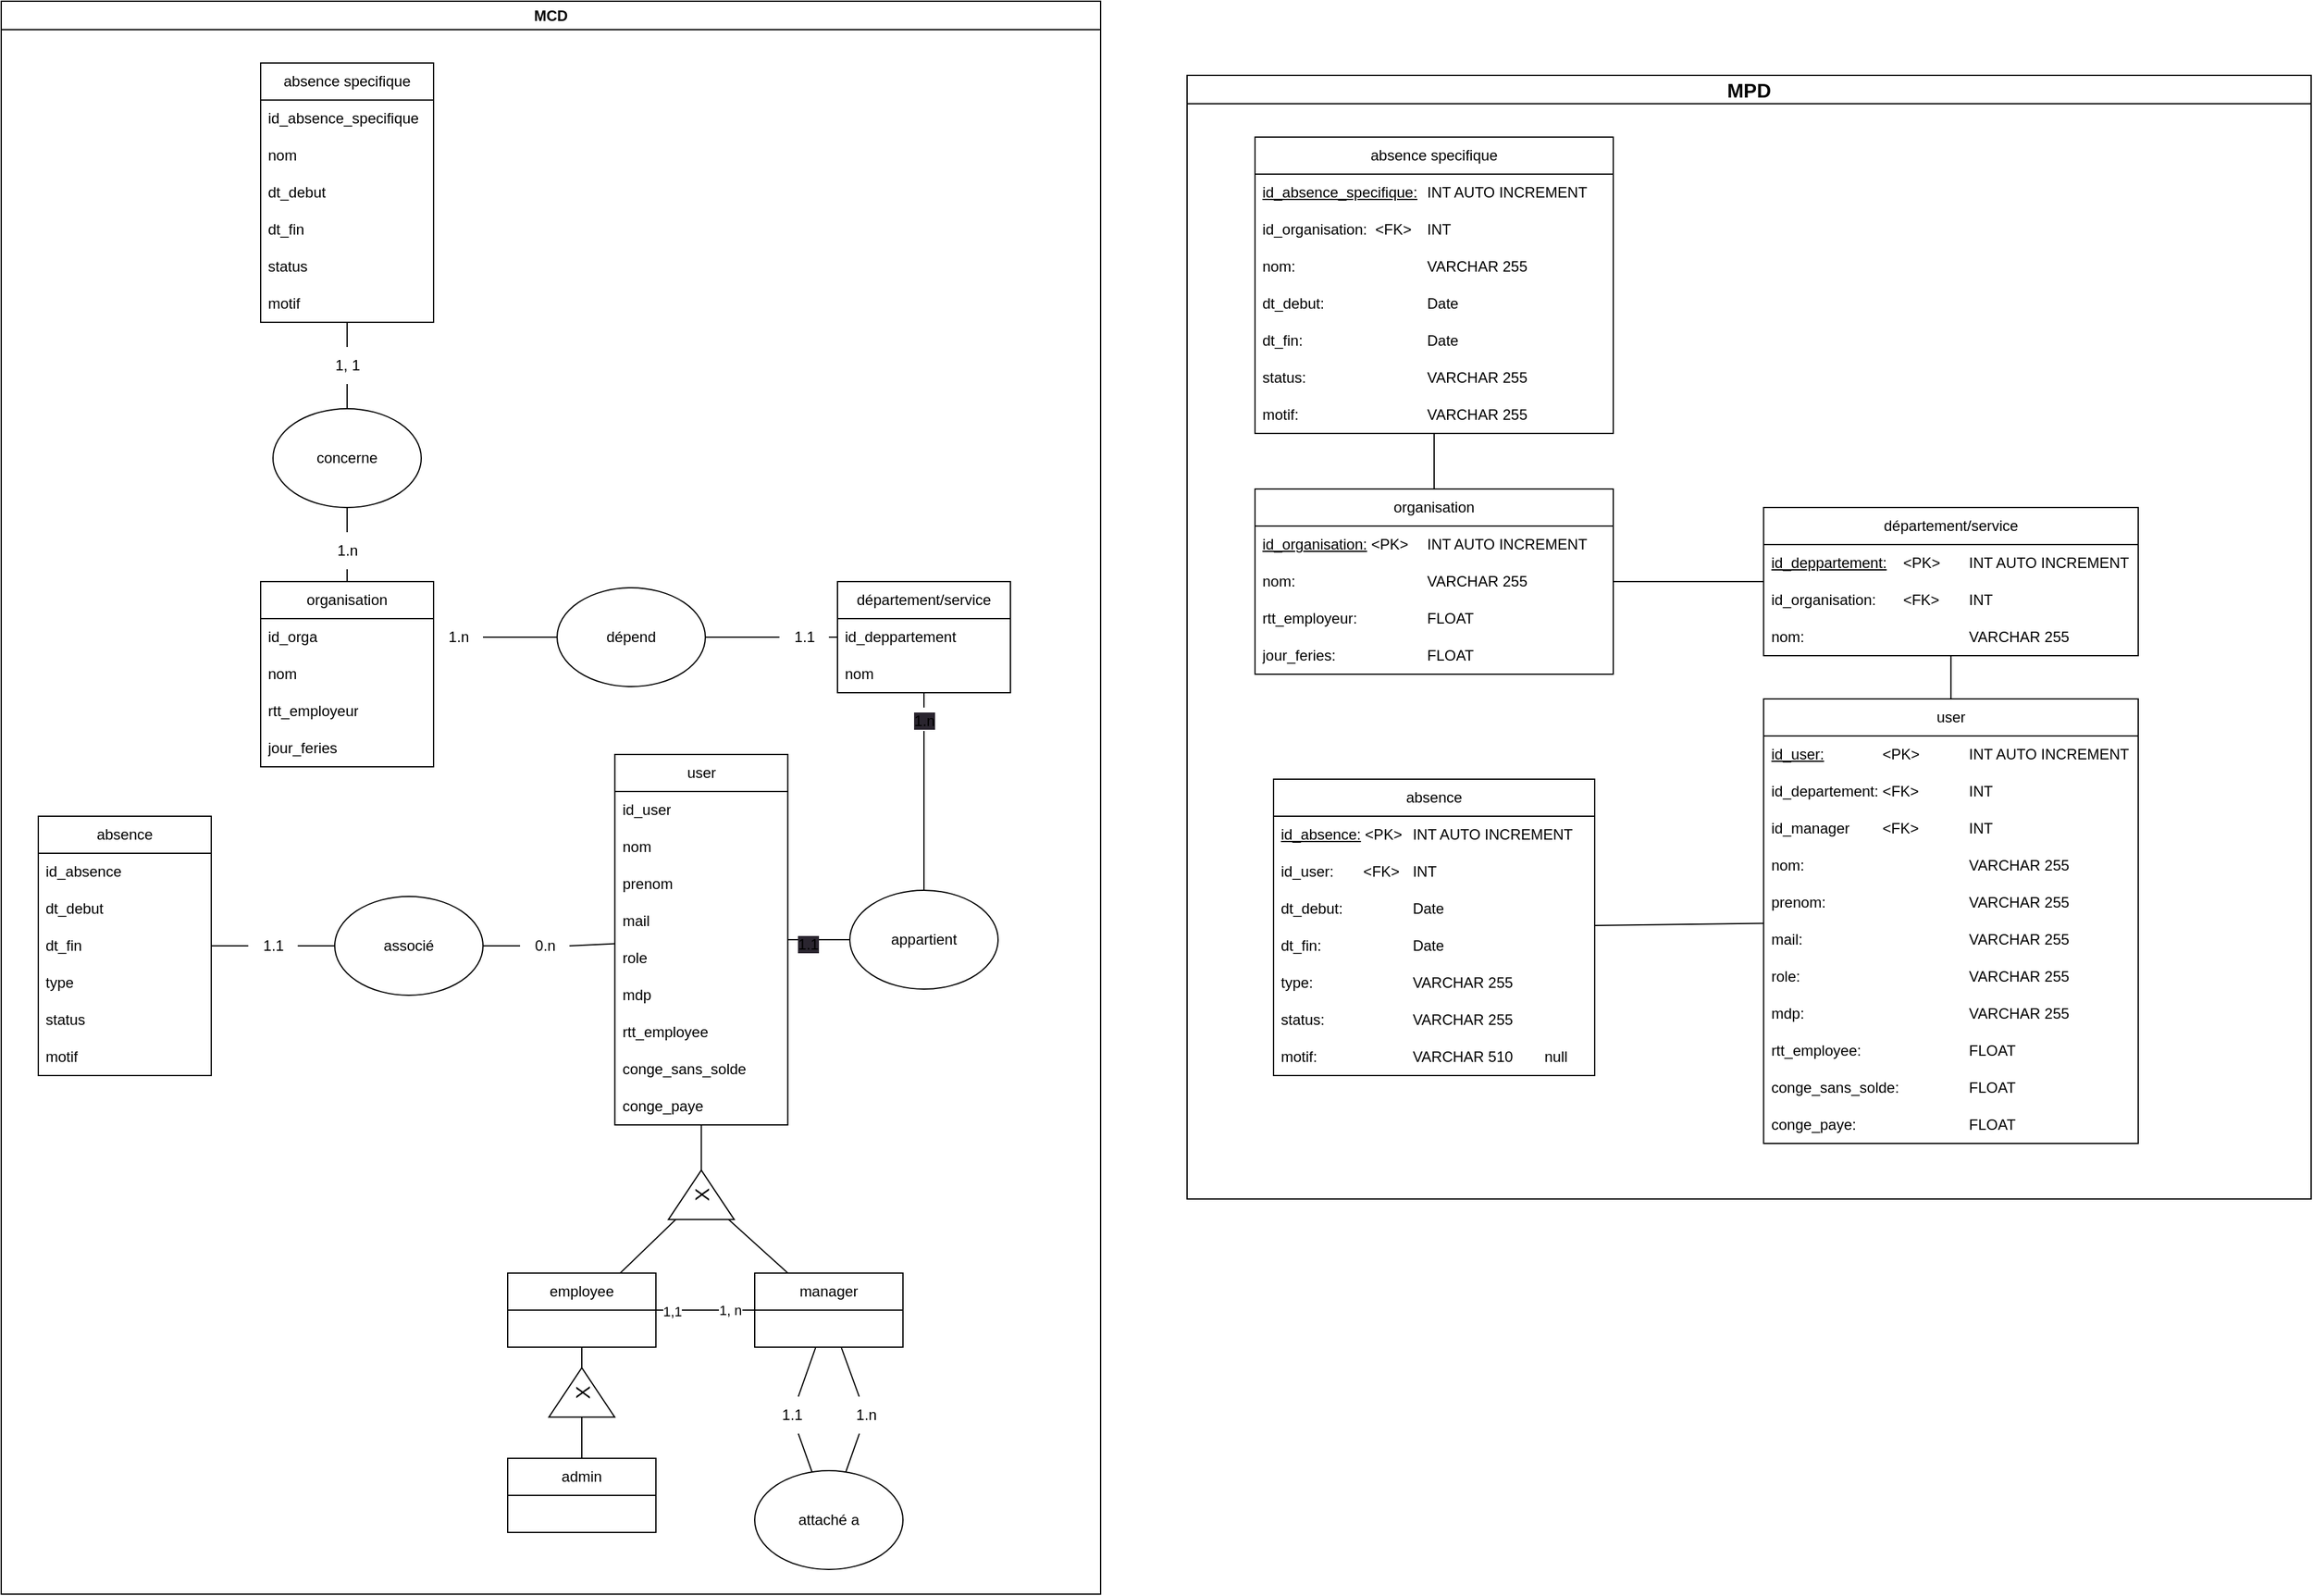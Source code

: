 <mxfile version="23.0.2" type="device">
  <diagram name="Page-1" id="yC82g_gzDiA3qltbUVSg">
    <mxGraphModel dx="1050" dy="1790" grid="1" gridSize="10" guides="1" tooltips="1" connect="1" arrows="1" fold="1" page="1" pageScale="1" pageWidth="827" pageHeight="1169" math="0" shadow="0">
      <root>
        <mxCell id="0" />
        <mxCell id="1" parent="0" />
        <mxCell id="7HGyzuE9P1A4j1f57GSG-47" value="user" style="swimlane;fontStyle=0;childLayout=stackLayout;horizontal=1;startSize=30;horizontalStack=0;resizeParent=1;resizeParentMax=0;resizeLast=0;collapsible=1;marginBottom=0;whiteSpace=wrap;html=1;" parent="1" vertex="1">
          <mxGeometry x="506.75" y="60" width="140" height="300" as="geometry" />
        </mxCell>
        <mxCell id="7HGyzuE9P1A4j1f57GSG-48" value="id_user" style="text;strokeColor=none;fillColor=none;align=left;verticalAlign=middle;spacingLeft=4;spacingRight=4;overflow=hidden;points=[[0,0.5],[1,0.5]];portConstraint=eastwest;rotatable=0;whiteSpace=wrap;html=1;" parent="7HGyzuE9P1A4j1f57GSG-47" vertex="1">
          <mxGeometry y="30" width="140" height="30" as="geometry" />
        </mxCell>
        <mxCell id="7HGyzuE9P1A4j1f57GSG-50" value="nom" style="text;strokeColor=none;fillColor=none;align=left;verticalAlign=middle;spacingLeft=4;spacingRight=4;overflow=hidden;points=[[0,0.5],[1,0.5]];portConstraint=eastwest;rotatable=0;whiteSpace=wrap;html=1;" parent="7HGyzuE9P1A4j1f57GSG-47" vertex="1">
          <mxGeometry y="60" width="140" height="30" as="geometry" />
        </mxCell>
        <mxCell id="7HGyzuE9P1A4j1f57GSG-49" value="prenom" style="text;strokeColor=none;fillColor=none;align=left;verticalAlign=middle;spacingLeft=4;spacingRight=4;overflow=hidden;points=[[0,0.5],[1,0.5]];portConstraint=eastwest;rotatable=0;whiteSpace=wrap;html=1;" parent="7HGyzuE9P1A4j1f57GSG-47" vertex="1">
          <mxGeometry y="90" width="140" height="30" as="geometry" />
        </mxCell>
        <mxCell id="7HGyzuE9P1A4j1f57GSG-72" value="mail" style="text;strokeColor=none;fillColor=none;align=left;verticalAlign=middle;spacingLeft=4;spacingRight=4;overflow=hidden;points=[[0,0.5],[1,0.5]];portConstraint=eastwest;rotatable=0;whiteSpace=wrap;html=1;" parent="7HGyzuE9P1A4j1f57GSG-47" vertex="1">
          <mxGeometry y="120" width="140" height="30" as="geometry" />
        </mxCell>
        <mxCell id="7HGyzuE9P1A4j1f57GSG-51" value="role" style="text;strokeColor=none;fillColor=none;align=left;verticalAlign=middle;spacingLeft=4;spacingRight=4;overflow=hidden;points=[[0,0.5],[1,0.5]];portConstraint=eastwest;rotatable=0;whiteSpace=wrap;html=1;" parent="7HGyzuE9P1A4j1f57GSG-47" vertex="1">
          <mxGeometry y="150" width="140" height="30" as="geometry" />
        </mxCell>
        <mxCell id="7HGyzuE9P1A4j1f57GSG-71" value="mdp" style="text;strokeColor=none;fillColor=none;align=left;verticalAlign=middle;spacingLeft=4;spacingRight=4;overflow=hidden;points=[[0,0.5],[1,0.5]];portConstraint=eastwest;rotatable=0;whiteSpace=wrap;html=1;" parent="7HGyzuE9P1A4j1f57GSG-47" vertex="1">
          <mxGeometry y="180" width="140" height="30" as="geometry" />
        </mxCell>
        <mxCell id="229" value="rtt_employee" style="text;strokeColor=none;fillColor=none;align=left;verticalAlign=middle;spacingLeft=4;spacingRight=4;overflow=hidden;points=[[0,0.5],[1,0.5]];portConstraint=eastwest;rotatable=0;whiteSpace=wrap;html=1;" parent="7HGyzuE9P1A4j1f57GSG-47" vertex="1">
          <mxGeometry y="210" width="140" height="30" as="geometry" />
        </mxCell>
        <mxCell id="230" value="conge_sans_solde" style="text;strokeColor=none;fillColor=none;align=left;verticalAlign=middle;spacingLeft=4;spacingRight=4;overflow=hidden;points=[[0,0.5],[1,0.5]];portConstraint=eastwest;rotatable=0;whiteSpace=wrap;html=1;" parent="7HGyzuE9P1A4j1f57GSG-47" vertex="1">
          <mxGeometry y="240" width="140" height="30" as="geometry" />
        </mxCell>
        <mxCell id="231" value="conge_paye" style="text;strokeColor=none;fillColor=none;align=left;verticalAlign=middle;spacingLeft=4;spacingRight=4;overflow=hidden;points=[[0,0.5],[1,0.5]];portConstraint=eastwest;rotatable=0;whiteSpace=wrap;html=1;" parent="7HGyzuE9P1A4j1f57GSG-47" vertex="1">
          <mxGeometry y="270" width="140" height="30" as="geometry" />
        </mxCell>
        <mxCell id="7HGyzuE9P1A4j1f57GSG-103" value="département/service" style="swimlane;fontStyle=0;childLayout=stackLayout;horizontal=1;startSize=30;horizontalStack=0;resizeParent=1;resizeParentMax=0;resizeLast=0;collapsible=1;marginBottom=0;whiteSpace=wrap;html=1;" parent="1" vertex="1">
          <mxGeometry x="687" y="-80" width="140" height="90" as="geometry" />
        </mxCell>
        <mxCell id="7HGyzuE9P1A4j1f57GSG-104" value="id_deppartement" style="text;strokeColor=none;fillColor=none;align=left;verticalAlign=middle;spacingLeft=4;spacingRight=4;overflow=hidden;points=[[0,0.5],[1,0.5]];portConstraint=eastwest;rotatable=0;whiteSpace=wrap;html=1;" parent="7HGyzuE9P1A4j1f57GSG-103" vertex="1">
          <mxGeometry y="30" width="140" height="30" as="geometry" />
        </mxCell>
        <mxCell id="7HGyzuE9P1A4j1f57GSG-105" value="nom" style="text;strokeColor=none;fillColor=none;align=left;verticalAlign=middle;spacingLeft=4;spacingRight=4;overflow=hidden;points=[[0,0.5],[1,0.5]];portConstraint=eastwest;rotatable=0;whiteSpace=wrap;html=1;" parent="7HGyzuE9P1A4j1f57GSG-103" vertex="1">
          <mxGeometry y="60" width="140" height="30" as="geometry" />
        </mxCell>
        <mxCell id="7HGyzuE9P1A4j1f57GSG-107" value="" style="endArrow=none;html=1;rounded=0;" parent="1" source="sHTVW4TpM1ne1m5UK_3u-48" target="7HGyzuE9P1A4j1f57GSG-103" edge="1">
          <mxGeometry width="50" height="50" relative="1" as="geometry">
            <mxPoint x="520" y="370" as="sourcePoint" />
            <mxPoint x="570" y="320" as="targetPoint" />
          </mxGeometry>
        </mxCell>
        <mxCell id="7HGyzuE9P1A4j1f57GSG-109" value="" style="endArrow=none;html=1;rounded=0;entryX=0;entryY=0.5;entryDx=0;entryDy=0;" parent="1" source="7HGyzuE9P1A4j1f57GSG-47" target="7HGyzuE9P1A4j1f57GSG-108" edge="1">
          <mxGeometry width="50" height="50" relative="1" as="geometry">
            <mxPoint x="660" y="135" as="sourcePoint" />
            <mxPoint x="860" y="135" as="targetPoint" />
          </mxGeometry>
        </mxCell>
        <mxCell id="204" value="&lt;span style=&quot;font-size: 12px; background-color: rgb(42, 37, 47);&quot;&gt;1.1&lt;/span&gt;" style="edgeLabel;html=1;align=center;verticalAlign=middle;resizable=0;points=[];fontSize=16;" parent="7HGyzuE9P1A4j1f57GSG-109" vertex="1" connectable="0">
          <mxGeometry x="-0.39" y="-2" relative="1" as="geometry">
            <mxPoint as="offset" />
          </mxGeometry>
        </mxCell>
        <mxCell id="sHTVW4TpM1ne1m5UK_3u-35" value="absence specifique" style="swimlane;fontStyle=0;childLayout=stackLayout;horizontal=1;startSize=30;horizontalStack=0;resizeParent=1;resizeParentMax=0;resizeLast=0;collapsible=1;marginBottom=0;whiteSpace=wrap;html=1;" parent="1" vertex="1">
          <mxGeometry x="220" y="-500" width="140" height="210" as="geometry" />
        </mxCell>
        <mxCell id="sHTVW4TpM1ne1m5UK_3u-36" value="id_absence_specifique" style="text;strokeColor=none;fillColor=none;align=left;verticalAlign=middle;spacingLeft=4;spacingRight=4;overflow=hidden;points=[[0,0.5],[1,0.5]];portConstraint=eastwest;rotatable=0;whiteSpace=wrap;html=1;" parent="sHTVW4TpM1ne1m5UK_3u-35" vertex="1">
          <mxGeometry y="30" width="140" height="30" as="geometry" />
        </mxCell>
        <mxCell id="sHTVW4TpM1ne1m5UK_3u-37" value="nom" style="text;strokeColor=none;fillColor=none;align=left;verticalAlign=middle;spacingLeft=4;spacingRight=4;overflow=hidden;points=[[0,0.5],[1,0.5]];portConstraint=eastwest;rotatable=0;whiteSpace=wrap;html=1;" parent="sHTVW4TpM1ne1m5UK_3u-35" vertex="1">
          <mxGeometry y="60" width="140" height="30" as="geometry" />
        </mxCell>
        <mxCell id="23" value="dt_debut" style="text;strokeColor=none;fillColor=none;align=left;verticalAlign=middle;spacingLeft=4;spacingRight=4;overflow=hidden;points=[[0,0.5],[1,0.5]];portConstraint=eastwest;rotatable=0;whiteSpace=wrap;html=1;" parent="sHTVW4TpM1ne1m5UK_3u-35" vertex="1">
          <mxGeometry y="90" width="140" height="30" as="geometry" />
        </mxCell>
        <mxCell id="24" value="dt_fin" style="text;strokeColor=none;fillColor=none;align=left;verticalAlign=middle;spacingLeft=4;spacingRight=4;overflow=hidden;points=[[0,0.5],[1,0.5]];portConstraint=eastwest;rotatable=0;whiteSpace=wrap;html=1;" parent="sHTVW4TpM1ne1m5UK_3u-35" vertex="1">
          <mxGeometry y="120" width="140" height="30" as="geometry" />
        </mxCell>
        <mxCell id="25" value="status" style="text;strokeColor=none;fillColor=none;align=left;verticalAlign=middle;spacingLeft=4;spacingRight=4;overflow=hidden;points=[[0,0.5],[1,0.5]];portConstraint=eastwest;rotatable=0;whiteSpace=wrap;html=1;" parent="sHTVW4TpM1ne1m5UK_3u-35" vertex="1">
          <mxGeometry y="150" width="140" height="30" as="geometry" />
        </mxCell>
        <mxCell id="26" value="motif" style="text;strokeColor=none;fillColor=none;align=left;verticalAlign=middle;spacingLeft=4;spacingRight=4;overflow=hidden;points=[[0,0.5],[1,0.5]];portConstraint=eastwest;rotatable=0;whiteSpace=wrap;html=1;" parent="sHTVW4TpM1ne1m5UK_3u-35" vertex="1">
          <mxGeometry y="180" width="140" height="30" as="geometry" />
        </mxCell>
        <mxCell id="sHTVW4TpM1ne1m5UK_3u-39" value="" style="endArrow=none;html=1;rounded=0;" parent="1" source="sHTVW4TpM1ne1m5UK_3u-54" target="sHTVW4TpM1ne1m5UK_3u-41" edge="1">
          <mxGeometry width="50" height="50" relative="1" as="geometry">
            <mxPoint x="430" y="480" as="sourcePoint" />
            <mxPoint x="1050" y="340" as="targetPoint" />
          </mxGeometry>
        </mxCell>
        <mxCell id="sHTVW4TpM1ne1m5UK_3u-41" value="organisation" style="swimlane;fontStyle=0;childLayout=stackLayout;horizontal=1;startSize=30;horizontalStack=0;resizeParent=1;resizeParentMax=0;resizeLast=0;collapsible=1;marginBottom=0;whiteSpace=wrap;html=1;" parent="1" vertex="1">
          <mxGeometry x="220" y="-80" width="140" height="150" as="geometry" />
        </mxCell>
        <mxCell id="sHTVW4TpM1ne1m5UK_3u-42" value="id_orga" style="text;strokeColor=none;fillColor=none;align=left;verticalAlign=middle;spacingLeft=4;spacingRight=4;overflow=hidden;points=[[0,0.5],[1,0.5]];portConstraint=eastwest;rotatable=0;whiteSpace=wrap;html=1;" parent="sHTVW4TpM1ne1m5UK_3u-41" vertex="1">
          <mxGeometry y="30" width="140" height="30" as="geometry" />
        </mxCell>
        <mxCell id="sHTVW4TpM1ne1m5UK_3u-43" value="nom" style="text;strokeColor=none;fillColor=none;align=left;verticalAlign=middle;spacingLeft=4;spacingRight=4;overflow=hidden;points=[[0,0.5],[1,0.5]];portConstraint=eastwest;rotatable=0;whiteSpace=wrap;html=1;" parent="sHTVW4TpM1ne1m5UK_3u-41" vertex="1">
          <mxGeometry y="60" width="140" height="30" as="geometry" />
        </mxCell>
        <mxCell id="227" value="rtt_employeur" style="text;strokeColor=none;fillColor=none;align=left;verticalAlign=middle;spacingLeft=4;spacingRight=4;overflow=hidden;points=[[0,0.5],[1,0.5]];portConstraint=eastwest;rotatable=0;whiteSpace=wrap;html=1;" parent="sHTVW4TpM1ne1m5UK_3u-41" vertex="1">
          <mxGeometry y="90" width="140" height="30" as="geometry" />
        </mxCell>
        <mxCell id="228" value="jour_feries" style="text;strokeColor=none;fillColor=none;align=left;verticalAlign=middle;spacingLeft=4;spacingRight=4;overflow=hidden;points=[[0,0.5],[1,0.5]];portConstraint=eastwest;rotatable=0;whiteSpace=wrap;html=1;" parent="sHTVW4TpM1ne1m5UK_3u-41" vertex="1">
          <mxGeometry y="120" width="140" height="30" as="geometry" />
        </mxCell>
        <mxCell id="sHTVW4TpM1ne1m5UK_3u-46" value="" style="endArrow=none;html=1;rounded=0;" parent="1" source="7HGyzuE9P1A4j1f57GSG-108" target="7HGyzuE9P1A4j1f57GSG-103" edge="1">
          <mxGeometry width="50" height="50" relative="1" as="geometry">
            <mxPoint x="430" as="sourcePoint" />
            <mxPoint x="480" y="-50" as="targetPoint" />
          </mxGeometry>
        </mxCell>
        <mxCell id="203" value="&lt;span style=&quot;font-size: 12px; background-color: rgb(42, 37, 47);&quot;&gt;1.n&lt;/span&gt;" style="edgeLabel;html=1;align=center;verticalAlign=middle;resizable=0;points=[];fontSize=16;" parent="sHTVW4TpM1ne1m5UK_3u-46" vertex="1" connectable="0">
          <mxGeometry x="0.739" relative="1" as="geometry">
            <mxPoint as="offset" />
          </mxGeometry>
        </mxCell>
        <mxCell id="sHTVW4TpM1ne1m5UK_3u-49" value="" style="endArrow=none;html=1;rounded=0;" parent="1" source="sHTVW4TpM1ne1m5UK_3u-56" target="sHTVW4TpM1ne1m5UK_3u-48" edge="1">
          <mxGeometry width="50" height="50" relative="1" as="geometry">
            <mxPoint x="550" y="-35" as="sourcePoint" />
            <mxPoint x="687" y="-35" as="targetPoint" />
          </mxGeometry>
        </mxCell>
        <mxCell id="sHTVW4TpM1ne1m5UK_3u-48" value="&lt;div&gt;1.1&lt;/div&gt;" style="text;html=1;align=center;verticalAlign=middle;resizable=0;points=[];autosize=1;strokeColor=none;fillColor=none;" parent="1" vertex="1">
          <mxGeometry x="640" y="-50" width="40" height="30" as="geometry" />
        </mxCell>
        <mxCell id="sHTVW4TpM1ne1m5UK_3u-51" value="" style="endArrow=none;html=1;rounded=0;" parent="1" source="sHTVW4TpM1ne1m5UK_3u-41" target="sHTVW4TpM1ne1m5UK_3u-50" edge="1">
          <mxGeometry width="50" height="50" relative="1" as="geometry">
            <mxPoint x="550" y="-35" as="sourcePoint" />
            <mxPoint x="640" y="-35" as="targetPoint" />
          </mxGeometry>
        </mxCell>
        <mxCell id="sHTVW4TpM1ne1m5UK_3u-50" value="1.n" style="text;html=1;align=center;verticalAlign=middle;resizable=0;points=[];autosize=1;strokeColor=none;fillColor=none;" parent="1" vertex="1">
          <mxGeometry x="360" y="-50" width="40" height="30" as="geometry" />
        </mxCell>
        <mxCell id="sHTVW4TpM1ne1m5UK_3u-53" value="" style="endArrow=none;html=1;rounded=0;" parent="1" source="sHTVW4TpM1ne1m5UK_3u-35" target="sHTVW4TpM1ne1m5UK_3u-52" edge="1">
          <mxGeometry width="50" height="50" relative="1" as="geometry">
            <mxPoint x="480" y="-170" as="sourcePoint" />
            <mxPoint x="480" y="-80" as="targetPoint" />
          </mxGeometry>
        </mxCell>
        <mxCell id="sHTVW4TpM1ne1m5UK_3u-52" value="1, 1" style="text;html=1;align=center;verticalAlign=middle;resizable=0;points=[];autosize=1;strokeColor=none;fillColor=none;" parent="1" vertex="1">
          <mxGeometry x="270" y="-270" width="40" height="30" as="geometry" />
        </mxCell>
        <mxCell id="sHTVW4TpM1ne1m5UK_3u-55" value="" style="endArrow=none;html=1;rounded=0;" parent="1" source="sHTVW4TpM1ne1m5UK_3u-58" target="sHTVW4TpM1ne1m5UK_3u-54" edge="1">
          <mxGeometry width="50" height="50" relative="1" as="geometry">
            <mxPoint x="471" y="-140" as="sourcePoint" />
            <mxPoint x="476" y="-80" as="targetPoint" />
          </mxGeometry>
        </mxCell>
        <mxCell id="sHTVW4TpM1ne1m5UK_3u-54" value="1.n" style="text;html=1;align=center;verticalAlign=middle;resizable=0;points=[];autosize=1;strokeColor=none;fillColor=none;" parent="1" vertex="1">
          <mxGeometry x="270" y="-120" width="40" height="30" as="geometry" />
        </mxCell>
        <mxCell id="sHTVW4TpM1ne1m5UK_3u-57" value="" style="endArrow=none;html=1;rounded=0;" parent="1" source="sHTVW4TpM1ne1m5UK_3u-50" target="sHTVW4TpM1ne1m5UK_3u-56" edge="1">
          <mxGeometry width="50" height="50" relative="1" as="geometry">
            <mxPoint x="400" y="-35" as="sourcePoint" />
            <mxPoint x="640" y="-35" as="targetPoint" />
          </mxGeometry>
        </mxCell>
        <mxCell id="sHTVW4TpM1ne1m5UK_3u-56" value="dépend" style="ellipse;whiteSpace=wrap;html=1;" parent="1" vertex="1">
          <mxGeometry x="460" y="-75" width="120" height="80" as="geometry" />
        </mxCell>
        <mxCell id="sHTVW4TpM1ne1m5UK_3u-59" value="" style="endArrow=none;html=1;rounded=0;" parent="1" source="sHTVW4TpM1ne1m5UK_3u-52" target="sHTVW4TpM1ne1m5UK_3u-58" edge="1">
          <mxGeometry width="50" height="50" relative="1" as="geometry">
            <mxPoint x="290" y="-240" as="sourcePoint" />
            <mxPoint x="290" y="-120" as="targetPoint" />
          </mxGeometry>
        </mxCell>
        <mxCell id="sHTVW4TpM1ne1m5UK_3u-58" value="concerne" style="ellipse;whiteSpace=wrap;html=1;" parent="1" vertex="1">
          <mxGeometry x="230" y="-220" width="120" height="80" as="geometry" />
        </mxCell>
        <mxCell id="19" style="edgeStyle=none;html=1;endArrow=none;endFill=0;" parent="1" source="200" target="7HGyzuE9P1A4j1f57GSG-47" edge="1">
          <mxGeometry relative="1" as="geometry">
            <mxPoint x="579.72" y="308.003" as="sourcePoint" />
          </mxGeometry>
        </mxCell>
        <mxCell id="124" value="user" style="swimlane;fontStyle=0;childLayout=stackLayout;horizontal=1;startSize=30;horizontalStack=0;resizeParent=1;resizeParentMax=0;resizeLast=0;collapsible=1;marginBottom=0;whiteSpace=wrap;html=1;" parent="1" vertex="1">
          <mxGeometry x="1436.75" y="15" width="303.25" height="360" as="geometry" />
        </mxCell>
        <mxCell id="125" value="&lt;u&gt;id_user:&lt;/u&gt;&amp;nbsp;&lt;span style=&quot;white-space: pre;&quot;&gt;&#x9;&lt;/span&gt;&lt;span style=&quot;white-space: pre;&quot;&gt;&#x9;&lt;/span&gt;&amp;nbsp; &amp;nbsp;&amp;lt;PK&amp;gt;&lt;span style=&quot;white-space: pre;&quot;&gt;&#x9;&lt;span style=&quot;white-space: pre;&quot;&gt;&#x9;&lt;/span&gt;I&lt;/span&gt;NT AUTO INCREMENT" style="text;strokeColor=none;fillColor=none;align=left;verticalAlign=middle;spacingLeft=4;spacingRight=4;overflow=hidden;points=[[0,0.5],[1,0.5]];portConstraint=eastwest;rotatable=0;whiteSpace=wrap;html=1;" parent="124" vertex="1">
          <mxGeometry y="30" width="303.25" height="30" as="geometry" />
        </mxCell>
        <mxCell id="198" value="id_departement: &amp;lt;FK&amp;gt;&lt;span style=&quot;&quot;&gt;&#x9;&lt;span style=&quot;white-space: pre;&quot;&gt;&#x9;&lt;/span&gt;&lt;/span&gt;&lt;span style=&quot;&quot;&gt;&amp;nbsp; &amp;nbsp; &amp;nbsp; &amp;nbsp; &lt;/span&gt;INT" style="text;strokeColor=none;fillColor=none;align=left;verticalAlign=middle;spacingLeft=4;spacingRight=4;overflow=hidden;points=[[0,0.5],[1,0.5]];portConstraint=eastwest;rotatable=0;whiteSpace=wrap;html=1;" parent="124" vertex="1">
          <mxGeometry y="60" width="303.25" height="30" as="geometry" />
        </mxCell>
        <mxCell id="226" value="id_manager&amp;nbsp;&lt;span style=&quot;white-space: pre;&quot;&gt;&#x9;&lt;/span&gt;&amp;nbsp; &amp;nbsp;&lt;span style=&quot;white-space: pre;&quot;&gt;&amp;lt;&lt;/span&gt;FK&amp;gt;&lt;span style=&quot;white-space: pre;&quot;&gt;&#x9;&lt;/span&gt;&lt;span style=&quot;white-space: pre;&quot;&gt;&#x9;&lt;/span&gt;INT" style="text;strokeColor=none;fillColor=none;align=left;verticalAlign=middle;spacingLeft=4;spacingRight=4;overflow=hidden;points=[[0,0.5],[1,0.5]];portConstraint=eastwest;rotatable=0;whiteSpace=wrap;html=1;" parent="124" vertex="1">
          <mxGeometry y="90" width="303.25" height="30" as="geometry" />
        </mxCell>
        <mxCell id="126" value="nom: &lt;span style=&quot;white-space: pre;&quot;&gt;&#x9;&lt;/span&gt;&lt;span style=&quot;white-space: pre;&quot;&gt;&#x9;&lt;/span&gt;&lt;span style=&quot;white-space: pre;&quot;&gt;&#x9;&lt;/span&gt;&lt;span style=&quot;white-space: pre;&quot;&gt;&#x9;&lt;/span&gt;&lt;span style=&quot;white-space: pre;&quot;&gt;&#x9;&lt;/span&gt;VARCHAR 255" style="text;strokeColor=none;fillColor=none;align=left;verticalAlign=middle;spacingLeft=4;spacingRight=4;overflow=hidden;points=[[0,0.5],[1,0.5]];portConstraint=eastwest;rotatable=0;whiteSpace=wrap;html=1;" parent="124" vertex="1">
          <mxGeometry y="120" width="303.25" height="30" as="geometry" />
        </mxCell>
        <mxCell id="127" value="prenom: &lt;span style=&quot;white-space: pre;&quot;&gt;&#x9;&lt;/span&gt;&lt;span style=&quot;white-space: pre;&quot;&gt;&#x9;&lt;/span&gt;&lt;span style=&quot;white-space: pre;&quot;&gt;&#x9;&lt;/span&gt;&lt;span style=&quot;white-space: pre;&quot;&gt;&#x9;&lt;/span&gt;&lt;span style=&quot;white-space: pre;&quot;&gt;&#x9;&lt;/span&gt;VARCHAR 255" style="text;strokeColor=none;fillColor=none;align=left;verticalAlign=middle;spacingLeft=4;spacingRight=4;overflow=hidden;points=[[0,0.5],[1,0.5]];portConstraint=eastwest;rotatable=0;whiteSpace=wrap;html=1;" parent="124" vertex="1">
          <mxGeometry y="150" width="303.25" height="30" as="geometry" />
        </mxCell>
        <mxCell id="128" value="mail: &lt;span style=&quot;white-space: pre;&quot;&gt;&#x9;&lt;/span&gt;&lt;span style=&quot;white-space: pre;&quot;&gt;&#x9;&lt;/span&gt;&lt;span style=&quot;white-space: pre;&quot;&gt;&#x9;&lt;/span&gt;&lt;span style=&quot;white-space: pre;&quot;&gt;&#x9;&lt;/span&gt;&lt;span style=&quot;white-space: pre;&quot;&gt;&#x9;&lt;/span&gt;VARCHAR 255" style="text;strokeColor=none;fillColor=none;align=left;verticalAlign=middle;spacingLeft=4;spacingRight=4;overflow=hidden;points=[[0,0.5],[1,0.5]];portConstraint=eastwest;rotatable=0;whiteSpace=wrap;html=1;" parent="124" vertex="1">
          <mxGeometry y="180" width="303.25" height="30" as="geometry" />
        </mxCell>
        <mxCell id="129" value="role: &lt;span style=&quot;white-space: pre;&quot;&gt;&#x9;&lt;/span&gt;&lt;span style=&quot;white-space: pre;&quot;&gt;&#x9;&lt;/span&gt;&lt;span style=&quot;white-space: pre;&quot;&gt;&#x9;&lt;/span&gt;&lt;span style=&quot;white-space: pre;&quot;&gt;&#x9;&lt;/span&gt;&lt;span style=&quot;white-space: pre;&quot;&gt;&#x9;&lt;/span&gt;VARCHAR 255" style="text;strokeColor=none;fillColor=none;align=left;verticalAlign=middle;spacingLeft=4;spacingRight=4;overflow=hidden;points=[[0,0.5],[1,0.5]];portConstraint=eastwest;rotatable=0;whiteSpace=wrap;html=1;" parent="124" vertex="1">
          <mxGeometry y="210" width="303.25" height="30" as="geometry" />
        </mxCell>
        <mxCell id="130" value="mdp: &lt;span style=&quot;white-space: pre;&quot;&gt;&#x9;&lt;/span&gt;&lt;span style=&quot;white-space: pre;&quot;&gt;&#x9;&lt;/span&gt;&lt;span style=&quot;white-space: pre;&quot;&gt;&#x9;&lt;/span&gt;&lt;span style=&quot;white-space: pre;&quot;&gt;&#x9;&lt;/span&gt;&lt;span style=&quot;white-space: pre;&quot;&gt;&#x9;&lt;/span&gt;VARCHAR 255" style="text;strokeColor=none;fillColor=none;align=left;verticalAlign=middle;spacingLeft=4;spacingRight=4;overflow=hidden;points=[[0,0.5],[1,0.5]];portConstraint=eastwest;rotatable=0;whiteSpace=wrap;html=1;" parent="124" vertex="1">
          <mxGeometry y="240" width="303.25" height="30" as="geometry" />
        </mxCell>
        <mxCell id="232" value="rtt_employee:&amp;nbsp;&lt;span style=&quot;white-space: pre;&quot;&gt;&#x9;&lt;/span&gt;&lt;span style=&quot;white-space: pre;&quot;&gt;&#x9;&lt;/span&gt;&lt;span style=&quot;white-space: pre;&quot;&gt;&#x9;&lt;/span&gt;&lt;span style=&quot;white-space: pre;&quot;&gt;&#x9;&lt;/span&gt;FLOAT" style="text;strokeColor=none;fillColor=none;align=left;verticalAlign=middle;spacingLeft=4;spacingRight=4;overflow=hidden;points=[[0,0.5],[1,0.5]];portConstraint=eastwest;rotatable=0;whiteSpace=wrap;html=1;" parent="124" vertex="1">
          <mxGeometry y="270" width="303.25" height="30" as="geometry" />
        </mxCell>
        <mxCell id="233" value="conge_sans_solde:&amp;nbsp;&lt;span style=&quot;white-space: pre;&quot;&gt;&#x9;&lt;/span&gt;&lt;span style=&quot;white-space: pre;&quot;&gt;&#x9;&lt;/span&gt;FLOAT" style="text;strokeColor=none;fillColor=none;align=left;verticalAlign=middle;spacingLeft=4;spacingRight=4;overflow=hidden;points=[[0,0.5],[1,0.5]];portConstraint=eastwest;rotatable=0;whiteSpace=wrap;html=1;" parent="124" vertex="1">
          <mxGeometry y="300" width="303.25" height="30" as="geometry" />
        </mxCell>
        <mxCell id="234" value="conge_paye:&amp;nbsp;&lt;span style=&quot;white-space: pre;&quot;&gt;&#x9;&lt;/span&gt;&lt;span style=&quot;white-space: pre;&quot;&gt;&#x9;&lt;/span&gt;&lt;span style=&quot;white-space: pre;&quot;&gt;&#x9;&lt;/span&gt;&lt;span style=&quot;white-space: pre;&quot;&gt;&#x9;&lt;/span&gt;FLOAT" style="text;strokeColor=none;fillColor=none;align=left;verticalAlign=middle;spacingLeft=4;spacingRight=4;overflow=hidden;points=[[0,0.5],[1,0.5]];portConstraint=eastwest;rotatable=0;whiteSpace=wrap;html=1;" parent="124" vertex="1">
          <mxGeometry y="330" width="303.25" height="30" as="geometry" />
        </mxCell>
        <mxCell id="131" value="" style="endArrow=none;html=1;rounded=0;" parent="1" source="124" target="117" edge="1">
          <mxGeometry width="50" height="50" relative="1" as="geometry">
            <mxPoint x="1150" y="120" as="sourcePoint" />
            <mxPoint x="1330" y="-177" as="targetPoint" />
          </mxGeometry>
        </mxCell>
        <mxCell id="138" value="département/service" style="swimlane;fontStyle=0;childLayout=stackLayout;horizontal=1;startSize=30;horizontalStack=0;resizeParent=1;resizeParentMax=0;resizeLast=0;collapsible=1;marginBottom=0;whiteSpace=wrap;html=1;" parent="1" vertex="1">
          <mxGeometry x="1436.75" y="-140" width="303.25" height="120" as="geometry" />
        </mxCell>
        <mxCell id="139" value="&lt;u&gt;id_deppartement:&lt;/u&gt;&amp;nbsp;&lt;span style=&quot;white-space: pre;&quot;&gt;&#x9;&lt;/span&gt;&amp;lt;PK&amp;gt;&lt;span style=&quot;white-space: pre;&quot;&gt;&#x9;&lt;/span&gt;INT AUTO INCREMENT" style="text;strokeColor=none;fillColor=none;align=left;verticalAlign=middle;spacingLeft=4;spacingRight=4;overflow=hidden;points=[[0,0.5],[1,0.5]];portConstraint=eastwest;rotatable=0;whiteSpace=wrap;html=1;" parent="138" vertex="1">
          <mxGeometry y="30" width="303.25" height="30" as="geometry" />
        </mxCell>
        <mxCell id="197" value="id_organisation: &lt;span style=&quot;white-space: pre;&quot;&gt;&#x9;&lt;/span&gt;&amp;lt;FK&amp;gt;&lt;span style=&quot;&quot;&gt;&#x9;&lt;span style=&quot;white-space: pre;&quot;&gt;&#x9;&lt;/span&gt;&lt;/span&gt;INT" style="text;strokeColor=none;fillColor=none;align=left;verticalAlign=middle;spacingLeft=4;spacingRight=4;overflow=hidden;points=[[0,0.5],[1,0.5]];portConstraint=eastwest;rotatable=0;whiteSpace=wrap;html=1;" parent="138" vertex="1">
          <mxGeometry y="60" width="303.25" height="30" as="geometry" />
        </mxCell>
        <mxCell id="140" value="nom: &lt;span style=&quot;white-space: pre;&quot;&gt;&#x9;&lt;/span&gt;&lt;span style=&quot;white-space: pre;&quot;&gt;&#x9;&lt;/span&gt;&lt;span style=&quot;white-space: pre;&quot;&gt;&#x9;&lt;/span&gt;&lt;span style=&quot;white-space: pre;&quot;&gt;&#x9;&lt;/span&gt;&lt;span style=&quot;white-space: pre;&quot;&gt;&#x9;&lt;/span&gt;VARCHAR 255" style="text;strokeColor=none;fillColor=none;align=left;verticalAlign=middle;spacingLeft=4;spacingRight=4;overflow=hidden;points=[[0,0.5],[1,0.5]];portConstraint=eastwest;rotatable=0;whiteSpace=wrap;html=1;" parent="138" vertex="1">
          <mxGeometry y="90" width="303.25" height="30" as="geometry" />
        </mxCell>
        <mxCell id="141" value="" style="endArrow=none;html=1;rounded=0;" parent="1" source="160" target="138" edge="1">
          <mxGeometry width="50" height="50" relative="1" as="geometry">
            <mxPoint x="1610" y="-76.907" as="sourcePoint" />
            <mxPoint x="1500" y="275" as="targetPoint" />
          </mxGeometry>
        </mxCell>
        <mxCell id="163" value="" style="endArrow=none;html=1;rounded=0;" parent="1" source="124" target="138" edge="1">
          <mxGeometry width="50" height="50" relative="1" as="geometry">
            <mxPoint x="1690" y="50" as="sourcePoint" />
            <mxPoint x="1410" y="-95" as="targetPoint" />
          </mxGeometry>
        </mxCell>
        <mxCell id="195" value="MCD" style="swimlane;whiteSpace=wrap;html=1;" parent="1" vertex="1">
          <mxGeometry x="10" y="-550" width="890" height="1290" as="geometry" />
        </mxCell>
        <mxCell id="200" value="&lt;font style=&quot;font-size: 16px;&quot;&gt;X&lt;/font&gt;" style="triangle;whiteSpace=wrap;html=1;rotation=-90;" parent="195" vertex="1">
          <mxGeometry x="546.75" y="940" width="40" height="53.33" as="geometry" />
        </mxCell>
        <mxCell id="7HGyzuE9P1A4j1f57GSG-108" value="appartient" style="ellipse;whiteSpace=wrap;html=1;" parent="195" vertex="1">
          <mxGeometry x="687" y="720" width="120" height="80" as="geometry" />
        </mxCell>
        <mxCell id="3" value="employee" style="swimlane;fontStyle=0;childLayout=stackLayout;horizontal=1;startSize=30;horizontalStack=0;resizeParent=1;resizeParentMax=0;resizeLast=0;collapsible=1;marginBottom=0;whiteSpace=wrap;html=1;" parent="195" vertex="1">
          <mxGeometry x="410" y="1030" width="120" height="60" as="geometry" />
        </mxCell>
        <mxCell id="10" style="edgeStyle=none;html=1;endArrow=none;endFill=0;" parent="195" source="3" target="200" edge="1">
          <mxGeometry relative="1" as="geometry">
            <mxPoint x="556.671" y="881.397" as="targetPoint" />
          </mxGeometry>
        </mxCell>
        <mxCell id="11" value="manager" style="swimlane;fontStyle=0;childLayout=stackLayout;horizontal=1;startSize=30;horizontalStack=0;resizeParent=1;resizeParentMax=0;resizeLast=0;collapsible=1;marginBottom=0;whiteSpace=wrap;html=1;" parent="195" vertex="1">
          <mxGeometry x="610" y="1030" width="120" height="60" as="geometry" />
        </mxCell>
        <mxCell id="32" value="1.n" style="text;html=1;align=center;verticalAlign=middle;resizable=0;points=[];autosize=1;strokeColor=none;fillColor=none;" parent="195" vertex="1">
          <mxGeometry x="680" y="1130" width="40" height="30" as="geometry" />
        </mxCell>
        <mxCell id="33" value="" style="endArrow=none;html=1;rounded=0;" parent="195" target="32" edge="1">
          <mxGeometry width="50" height="50" relative="1" as="geometry">
            <mxPoint x="680" y="1090" as="sourcePoint" />
            <mxPoint x="564.25" y="1233" as="targetPoint" />
          </mxGeometry>
        </mxCell>
        <mxCell id="34" value="" style="endArrow=none;html=1;rounded=0;" parent="195" source="35" target="11" edge="1">
          <mxGeometry width="50" height="50" relative="1" as="geometry">
            <mxPoint x="293.25" y="1330" as="sourcePoint" />
            <mxPoint x="470.0" y="1227.474" as="targetPoint" />
          </mxGeometry>
        </mxCell>
        <mxCell id="35" value="1.1" style="text;html=1;align=center;verticalAlign=middle;resizable=0;points=[];autosize=1;strokeColor=none;fillColor=none;" parent="195" vertex="1">
          <mxGeometry x="620" y="1130" width="40" height="30" as="geometry" />
        </mxCell>
        <mxCell id="36" value="" style="endArrow=none;html=1;rounded=0;" parent="195" source="30" target="35" edge="1">
          <mxGeometry width="50" height="50" relative="1" as="geometry">
            <mxPoint x="531.25" y="1282" as="sourcePoint" />
            <mxPoint x="405.25" y="1233" as="targetPoint" />
          </mxGeometry>
        </mxCell>
        <mxCell id="14" style="edgeStyle=none;html=1;endArrow=none;endFill=0;" parent="195" source="11" target="200" edge="1">
          <mxGeometry relative="1" as="geometry">
            <mxPoint x="570.0" y="885.002" as="targetPoint" />
          </mxGeometry>
        </mxCell>
        <mxCell id="16" value="admin" style="swimlane;fontStyle=0;childLayout=stackLayout;horizontal=1;startSize=30;horizontalStack=0;resizeParent=1;resizeParentMax=0;resizeLast=0;collapsible=1;marginBottom=0;whiteSpace=wrap;html=1;" parent="195" vertex="1">
          <mxGeometry x="410" y="1180" width="120" height="60" as="geometry" />
        </mxCell>
        <mxCell id="28" style="edgeStyle=none;html=1;endArrow=none;endFill=0;" parent="195" source="3" target="11" edge="1">
          <mxGeometry relative="1" as="geometry" />
        </mxCell>
        <mxCell id="37" value="1,1" style="edgeLabel;html=1;align=center;verticalAlign=middle;resizable=0;points=[];" parent="28" vertex="1" connectable="0">
          <mxGeometry x="-0.682" y="-1" relative="1" as="geometry">
            <mxPoint as="offset" />
          </mxGeometry>
        </mxCell>
        <mxCell id="38" value="1, n" style="edgeLabel;html=1;align=center;verticalAlign=middle;resizable=0;points=[];" parent="28" vertex="1" connectable="0">
          <mxGeometry x="0.49" relative="1" as="geometry">
            <mxPoint as="offset" />
          </mxGeometry>
        </mxCell>
        <mxCell id="222" value="&lt;font style=&quot;font-size: 16px;&quot;&gt;X&lt;/font&gt;" style="triangle;whiteSpace=wrap;html=1;rotation=-90;" parent="195" vertex="1">
          <mxGeometry x="450" y="1100" width="40" height="53.33" as="geometry" />
        </mxCell>
        <mxCell id="18" style="edgeStyle=none;html=1;endArrow=none;endFill=0;" parent="195" source="16" target="222" edge="1">
          <mxGeometry relative="1" as="geometry">
            <mxPoint x="683.679" y="921.657" as="targetPoint" />
          </mxGeometry>
        </mxCell>
        <mxCell id="224" style="edgeStyle=none;html=1;endArrow=none;endFill=0;" parent="195" source="222" target="3" edge="1">
          <mxGeometry relative="1" as="geometry" />
        </mxCell>
        <mxCell id="30" value="attaché a" style="ellipse;whiteSpace=wrap;html=1;" parent="195" vertex="1">
          <mxGeometry x="610" y="1190" width="120" height="80" as="geometry" />
        </mxCell>
        <mxCell id="31" value="" style="endArrow=none;html=1;rounded=0;" parent="195" source="32" target="30" edge="1">
          <mxGeometry width="50" height="50" relative="1" as="geometry">
            <mxPoint x="293.25" y="1330" as="sourcePoint" />
            <mxPoint x="343.25" y="1280" as="targetPoint" />
          </mxGeometry>
        </mxCell>
        <mxCell id="7HGyzuE9P1A4j1f57GSG-40" value="absence" style="swimlane;fontStyle=0;childLayout=stackLayout;horizontal=1;startSize=30;horizontalStack=0;resizeParent=1;resizeParentMax=0;resizeLast=0;collapsible=1;marginBottom=0;whiteSpace=wrap;html=1;" parent="195" vertex="1">
          <mxGeometry x="30" y="660" width="140" height="210" as="geometry" />
        </mxCell>
        <mxCell id="7HGyzuE9P1A4j1f57GSG-41" value="id_absence" style="text;strokeColor=none;fillColor=none;align=left;verticalAlign=middle;spacingLeft=4;spacingRight=4;overflow=hidden;points=[[0,0.5],[1,0.5]];portConstraint=eastwest;rotatable=0;whiteSpace=wrap;html=1;" parent="7HGyzuE9P1A4j1f57GSG-40" vertex="1">
          <mxGeometry y="30" width="140" height="30" as="geometry" />
        </mxCell>
        <mxCell id="7HGyzuE9P1A4j1f57GSG-42" value="dt_debut" style="text;strokeColor=none;fillColor=none;align=left;verticalAlign=middle;spacingLeft=4;spacingRight=4;overflow=hidden;points=[[0,0.5],[1,0.5]];portConstraint=eastwest;rotatable=0;whiteSpace=wrap;html=1;" parent="7HGyzuE9P1A4j1f57GSG-40" vertex="1">
          <mxGeometry y="60" width="140" height="30" as="geometry" />
        </mxCell>
        <mxCell id="7HGyzuE9P1A4j1f57GSG-43" value="dt_fin" style="text;strokeColor=none;fillColor=none;align=left;verticalAlign=middle;spacingLeft=4;spacingRight=4;overflow=hidden;points=[[0,0.5],[1,0.5]];portConstraint=eastwest;rotatable=0;whiteSpace=wrap;html=1;" parent="7HGyzuE9P1A4j1f57GSG-40" vertex="1">
          <mxGeometry y="90" width="140" height="30" as="geometry" />
        </mxCell>
        <mxCell id="7HGyzuE9P1A4j1f57GSG-44" value="type" style="text;strokeColor=none;fillColor=none;align=left;verticalAlign=middle;spacingLeft=4;spacingRight=4;overflow=hidden;points=[[0,0.5],[1,0.5]];portConstraint=eastwest;rotatable=0;whiteSpace=wrap;html=1;" parent="7HGyzuE9P1A4j1f57GSG-40" vertex="1">
          <mxGeometry y="120" width="140" height="30" as="geometry" />
        </mxCell>
        <mxCell id="7HGyzuE9P1A4j1f57GSG-45" value="status" style="text;strokeColor=none;fillColor=none;align=left;verticalAlign=middle;spacingLeft=4;spacingRight=4;overflow=hidden;points=[[0,0.5],[1,0.5]];portConstraint=eastwest;rotatable=0;whiteSpace=wrap;html=1;" parent="7HGyzuE9P1A4j1f57GSG-40" vertex="1">
          <mxGeometry y="150" width="140" height="30" as="geometry" />
        </mxCell>
        <mxCell id="7HGyzuE9P1A4j1f57GSG-46" value="motif" style="text;strokeColor=none;fillColor=none;align=left;verticalAlign=middle;spacingLeft=4;spacingRight=4;overflow=hidden;points=[[0,0.5],[1,0.5]];portConstraint=eastwest;rotatable=0;whiteSpace=wrap;html=1;" parent="7HGyzuE9P1A4j1f57GSG-40" vertex="1">
          <mxGeometry y="180" width="140" height="30" as="geometry" />
        </mxCell>
        <mxCell id="7HGyzuE9P1A4j1f57GSG-52" value="" style="endArrow=none;html=1;rounded=0;exitX=0;exitY=0.5;exitDx=0;exitDy=0;entryX=1;entryY=0.5;entryDx=0;entryDy=0;" parent="195" source="7HGyzuE9P1A4j1f57GSG-78" target="7HGyzuE9P1A4j1f57GSG-43" edge="1">
          <mxGeometry width="50" height="50" relative="1" as="geometry">
            <mxPoint x="470" y="270" as="sourcePoint" />
            <mxPoint x="380" y="468" as="targetPoint" />
          </mxGeometry>
        </mxCell>
        <mxCell id="7HGyzuE9P1A4j1f57GSG-78" value="1.1" style="text;html=1;align=center;verticalAlign=middle;resizable=0;points=[];autosize=1;strokeColor=none;fillColor=none;" parent="195" vertex="1">
          <mxGeometry x="200" y="750" width="40" height="30" as="geometry" />
        </mxCell>
        <mxCell id="7HGyzuE9P1A4j1f57GSG-82" value="" style="endArrow=none;html=1;rounded=0;exitX=0;exitY=0.5;exitDx=0;exitDy=0;entryX=1;entryY=0.5;entryDx=0;entryDy=0;" parent="195" source="7HGyzuE9P1A4j1f57GSG-89" target="7HGyzuE9P1A4j1f57GSG-78" edge="1">
          <mxGeometry width="50" height="50" relative="1" as="geometry">
            <mxPoint x="510" y="735" as="sourcePoint" />
            <mxPoint x="190" y="735" as="targetPoint" />
          </mxGeometry>
        </mxCell>
        <mxCell id="7HGyzuE9P1A4j1f57GSG-89" value="associé" style="ellipse;whiteSpace=wrap;html=1;" parent="195" vertex="1">
          <mxGeometry x="270" y="725" width="120" height="80" as="geometry" />
        </mxCell>
        <mxCell id="7HGyzuE9P1A4j1f57GSG-90" value="" style="endArrow=none;html=1;rounded=0;exitX=0;exitY=0.5;exitDx=0;exitDy=0;entryX=1;entryY=0.5;entryDx=0;entryDy=0;" parent="195" source="7HGyzuE9P1A4j1f57GSG-83" target="7HGyzuE9P1A4j1f57GSG-89" edge="1">
          <mxGeometry width="50" height="50" relative="1" as="geometry">
            <mxPoint x="450" y="735" as="sourcePoint" />
            <mxPoint x="240" y="735" as="targetPoint" />
          </mxGeometry>
        </mxCell>
        <mxCell id="7HGyzuE9P1A4j1f57GSG-83" value="0.n" style="text;html=1;align=center;verticalAlign=middle;resizable=0;points=[];autosize=1;strokeColor=none;fillColor=none;" parent="195" vertex="1">
          <mxGeometry x="420" y="750" width="40" height="30" as="geometry" />
        </mxCell>
        <mxCell id="219" value="MPD" style="swimlane;whiteSpace=wrap;html=1;fontSize=16;" parent="1" vertex="1">
          <mxGeometry x="970" y="-490" width="910" height="910" as="geometry" />
        </mxCell>
        <mxCell id="186" style="edgeStyle=none;html=1;endArrow=none;endFill=0;entryX=0.442;entryY=1.1;entryDx=0;entryDy=0;entryPerimeter=0;" parent="219" edge="1">
          <mxGeometry relative="1" as="geometry">
            <mxPoint x="460.997" y="993.0" as="targetPoint" />
          </mxGeometry>
        </mxCell>
        <mxCell id="117" value="absence" style="swimlane;fontStyle=0;childLayout=stackLayout;horizontal=1;startSize=30;horizontalStack=0;resizeParent=1;resizeParentMax=0;resizeLast=0;collapsible=1;marginBottom=0;whiteSpace=wrap;html=1;" parent="219" vertex="1">
          <mxGeometry x="70" y="570" width="260" height="240" as="geometry" />
        </mxCell>
        <mxCell id="118" value="&lt;u&gt;id_absence:&lt;/u&gt;&amp;nbsp;&amp;lt;PK&amp;gt;&lt;span style=&quot;white-space: pre;&quot;&gt;&#x9;&lt;/span&gt;INT AUTO INCREMENT" style="text;strokeColor=none;fillColor=none;align=left;verticalAlign=middle;spacingLeft=4;spacingRight=4;overflow=hidden;points=[[0,0.5],[1,0.5]];portConstraint=eastwest;rotatable=0;whiteSpace=wrap;html=1;" parent="117" vertex="1">
          <mxGeometry y="30" width="260" height="30" as="geometry" />
        </mxCell>
        <mxCell id="199" value="id_user: &lt;span style=&quot;white-space: pre;&quot;&gt;&#x9;&lt;/span&gt;&amp;nbsp; &amp;nbsp; &amp;lt;FK&amp;gt;&lt;span style=&quot;&quot;&gt;&#x9;&lt;span style=&quot;white-space: pre;&quot;&gt;&#x9;&lt;/span&gt;&lt;/span&gt;INT" style="text;strokeColor=none;fillColor=none;align=left;verticalAlign=middle;spacingLeft=4;spacingRight=4;overflow=hidden;points=[[0,0.5],[1,0.5]];portConstraint=eastwest;rotatable=0;whiteSpace=wrap;html=1;" parent="117" vertex="1">
          <mxGeometry y="60" width="260" height="30" as="geometry" />
        </mxCell>
        <mxCell id="119" value="dt_debut: &lt;span style=&quot;white-space: pre;&quot;&gt;&#x9;&lt;/span&gt;&lt;span style=&quot;white-space: pre;&quot;&gt;&#x9;&lt;/span&gt;Date" style="text;strokeColor=none;fillColor=none;align=left;verticalAlign=middle;spacingLeft=4;spacingRight=4;overflow=hidden;points=[[0,0.5],[1,0.5]];portConstraint=eastwest;rotatable=0;whiteSpace=wrap;html=1;" parent="117" vertex="1">
          <mxGeometry y="90" width="260" height="30" as="geometry" />
        </mxCell>
        <mxCell id="120" value="dt_fin: &lt;span style=&quot;white-space: pre;&quot;&gt;&#x9;&lt;/span&gt;&lt;span style=&quot;white-space: pre;&quot;&gt;&#x9;&lt;/span&gt;&lt;span style=&quot;white-space: pre;&quot;&gt;&#x9;&lt;/span&gt;Date" style="text;strokeColor=none;fillColor=none;align=left;verticalAlign=middle;spacingLeft=4;spacingRight=4;overflow=hidden;points=[[0,0.5],[1,0.5]];portConstraint=eastwest;rotatable=0;whiteSpace=wrap;html=1;" parent="117" vertex="1">
          <mxGeometry y="120" width="260" height="30" as="geometry" />
        </mxCell>
        <mxCell id="121" value="type: &lt;span style=&quot;white-space: pre;&quot;&gt;&#x9;&lt;/span&gt;&lt;span style=&quot;white-space: pre;&quot;&gt;&#x9;&lt;/span&gt;&lt;span style=&quot;white-space: pre;&quot;&gt;&#x9;&lt;/span&gt;VARCHAR 255" style="text;strokeColor=none;fillColor=none;align=left;verticalAlign=middle;spacingLeft=4;spacingRight=4;overflow=hidden;points=[[0,0.5],[1,0.5]];portConstraint=eastwest;rotatable=0;whiteSpace=wrap;html=1;" parent="117" vertex="1">
          <mxGeometry y="150" width="260" height="30" as="geometry" />
        </mxCell>
        <mxCell id="122" value="status: &lt;span style=&quot;white-space: pre;&quot;&gt;&#x9;&lt;/span&gt;&lt;span style=&quot;white-space: pre;&quot;&gt;&#x9;&lt;/span&gt;&lt;span style=&quot;white-space: pre;&quot;&gt;&#x9;&lt;/span&gt;VARCHAR 255" style="text;strokeColor=none;fillColor=none;align=left;verticalAlign=middle;spacingLeft=4;spacingRight=4;overflow=hidden;points=[[0,0.5],[1,0.5]];portConstraint=eastwest;rotatable=0;whiteSpace=wrap;html=1;" parent="117" vertex="1">
          <mxGeometry y="180" width="260" height="30" as="geometry" />
        </mxCell>
        <mxCell id="123" value="motif: &lt;span style=&quot;white-space: pre;&quot;&gt;&#x9;&lt;/span&gt;&lt;span style=&quot;white-space: pre;&quot;&gt;&#x9;&lt;/span&gt;&lt;span style=&quot;white-space: pre;&quot;&gt;&#x9;&lt;/span&gt;VARCHAR 510&lt;span style=&quot;white-space: pre;&quot;&gt;&#x9;&lt;/span&gt;null" style="text;strokeColor=none;fillColor=none;align=left;verticalAlign=middle;spacingLeft=4;spacingRight=4;overflow=hidden;points=[[0,0.5],[1,0.5]];portConstraint=eastwest;rotatable=0;whiteSpace=wrap;html=1;" parent="117" vertex="1">
          <mxGeometry y="210" width="260" height="30" as="geometry" />
        </mxCell>
        <mxCell id="160" value="organisation" style="swimlane;fontStyle=0;childLayout=stackLayout;horizontal=1;startSize=30;horizontalStack=0;resizeParent=1;resizeParentMax=0;resizeLast=0;collapsible=1;marginBottom=0;whiteSpace=wrap;html=1;" parent="219" vertex="1">
          <mxGeometry x="55" y="335" width="290" height="150" as="geometry" />
        </mxCell>
        <mxCell id="161" value="&lt;u&gt;id_organisation:&lt;/u&gt;&amp;nbsp;&amp;lt;PK&amp;gt;&amp;nbsp; &lt;span style=&quot;white-space: pre;&quot;&gt;&#x9;&lt;/span&gt;INT AUTO INCREMENT" style="text;strokeColor=none;fillColor=none;align=left;verticalAlign=middle;spacingLeft=4;spacingRight=4;overflow=hidden;points=[[0,0.5],[1,0.5]];portConstraint=eastwest;rotatable=0;whiteSpace=wrap;html=1;" parent="160" vertex="1">
          <mxGeometry y="30" width="290" height="30" as="geometry" />
        </mxCell>
        <mxCell id="162" value="nom: &lt;span style=&quot;white-space: pre;&quot;&gt;&#x9;&lt;/span&gt;&lt;span style=&quot;white-space: pre;&quot;&gt;&#x9;&lt;/span&gt;&lt;span style=&quot;white-space: pre;&quot;&gt;&#x9;&lt;/span&gt;&lt;span style=&quot;white-space: pre;&quot;&gt;&#x9;&lt;/span&gt;VARCHAR 255" style="text;strokeColor=none;fillColor=none;align=left;verticalAlign=middle;spacingLeft=4;spacingRight=4;overflow=hidden;points=[[0,0.5],[1,0.5]];portConstraint=eastwest;rotatable=0;whiteSpace=wrap;html=1;" parent="160" vertex="1">
          <mxGeometry y="60" width="290" height="30" as="geometry" />
        </mxCell>
        <mxCell id="235" value="rtt_employeur:&amp;nbsp;&lt;span style=&quot;white-space: pre;&quot;&gt;&#x9;&lt;/span&gt;&lt;span style=&quot;white-space: pre;&quot;&gt;&#x9;&lt;/span&gt;FLOAT" style="text;strokeColor=none;fillColor=none;align=left;verticalAlign=middle;spacingLeft=4;spacingRight=4;overflow=hidden;points=[[0,0.5],[1,0.5]];portConstraint=eastwest;rotatable=0;whiteSpace=wrap;html=1;" parent="160" vertex="1">
          <mxGeometry y="90" width="290" height="30" as="geometry" />
        </mxCell>
        <mxCell id="236" value="jour_feries:&amp;nbsp;&lt;span style=&quot;white-space: pre;&quot;&gt;&#x9;&lt;/span&gt;&lt;span style=&quot;white-space: pre;&quot;&gt;&#x9;&lt;/span&gt;&lt;span style=&quot;white-space: pre;&quot;&gt;&#x9;&lt;/span&gt;FLOAT" style="text;strokeColor=none;fillColor=none;align=left;verticalAlign=middle;spacingLeft=4;spacingRight=4;overflow=hidden;points=[[0,0.5],[1,0.5]];portConstraint=eastwest;rotatable=0;whiteSpace=wrap;html=1;" parent="160" vertex="1">
          <mxGeometry y="120" width="290" height="30" as="geometry" />
        </mxCell>
        <mxCell id="152" value="absence specifique" style="swimlane;fontStyle=0;childLayout=stackLayout;horizontal=1;startSize=30;horizontalStack=0;resizeParent=1;resizeParentMax=0;resizeLast=0;collapsible=1;marginBottom=0;whiteSpace=wrap;html=1;" parent="219" vertex="1">
          <mxGeometry x="55" y="50" width="290" height="240" as="geometry" />
        </mxCell>
        <mxCell id="153" value="&lt;u&gt;id_absence_specifique:&lt;span style=&quot;white-space: pre;&quot;&gt;&#x9;&lt;/span&gt;&lt;/u&gt;INT AUTO INCREMENT" style="text;strokeColor=none;fillColor=none;align=left;verticalAlign=middle;spacingLeft=4;spacingRight=4;overflow=hidden;points=[[0,0.5],[1,0.5]];portConstraint=eastwest;rotatable=0;whiteSpace=wrap;html=1;" parent="152" vertex="1">
          <mxGeometry y="30" width="290" height="30" as="geometry" />
        </mxCell>
        <mxCell id="196" value="id_organisation:&amp;nbsp; &amp;lt;FK&amp;gt;&lt;span style=&quot;white-space: pre;&quot;&gt;&#x9;&lt;/span&gt;INT" style="text;strokeColor=none;fillColor=none;align=left;verticalAlign=middle;spacingLeft=4;spacingRight=4;overflow=hidden;points=[[0,0.5],[1,0.5]];portConstraint=eastwest;rotatable=0;whiteSpace=wrap;html=1;" parent="152" vertex="1">
          <mxGeometry y="60" width="290" height="30" as="geometry" />
        </mxCell>
        <mxCell id="154" value="nom: &lt;span style=&quot;white-space: pre;&quot;&gt;&#x9;&lt;/span&gt;&lt;span style=&quot;white-space: pre;&quot;&gt;&#x9;&lt;/span&gt;&lt;span style=&quot;white-space: pre;&quot;&gt;&#x9;&lt;/span&gt;&lt;span style=&quot;white-space: pre;&quot;&gt;&#x9;&lt;/span&gt;VARCHAR 255" style="text;strokeColor=none;fillColor=none;align=left;verticalAlign=middle;spacingLeft=4;spacingRight=4;overflow=hidden;points=[[0,0.5],[1,0.5]];portConstraint=eastwest;rotatable=0;whiteSpace=wrap;html=1;" parent="152" vertex="1">
          <mxGeometry y="90" width="290" height="30" as="geometry" />
        </mxCell>
        <mxCell id="155" value="dt_debut: &lt;span style=&quot;white-space: pre;&quot;&gt;&#x9;&lt;/span&gt;&lt;span style=&quot;white-space: pre;&quot;&gt;&#x9;&lt;/span&gt;&lt;span style=&quot;white-space: pre;&quot;&gt;&#x9;&lt;/span&gt;Date" style="text;strokeColor=none;fillColor=none;align=left;verticalAlign=middle;spacingLeft=4;spacingRight=4;overflow=hidden;points=[[0,0.5],[1,0.5]];portConstraint=eastwest;rotatable=0;whiteSpace=wrap;html=1;" parent="152" vertex="1">
          <mxGeometry y="120" width="290" height="30" as="geometry" />
        </mxCell>
        <mxCell id="156" value="dt_fin: &lt;span style=&quot;white-space: pre;&quot;&gt;&#x9;&lt;/span&gt;&lt;span style=&quot;white-space: pre;&quot;&gt;&#x9;&lt;/span&gt;&lt;span style=&quot;white-space: pre;&quot;&gt;&#x9;&lt;/span&gt;&lt;span style=&quot;white-space: pre;&quot;&gt;&#x9;&lt;/span&gt;Date" style="text;strokeColor=none;fillColor=none;align=left;verticalAlign=middle;spacingLeft=4;spacingRight=4;overflow=hidden;points=[[0,0.5],[1,0.5]];portConstraint=eastwest;rotatable=0;whiteSpace=wrap;html=1;" parent="152" vertex="1">
          <mxGeometry y="150" width="290" height="30" as="geometry" />
        </mxCell>
        <mxCell id="157" value="status: &lt;span style=&quot;white-space: pre;&quot;&gt;&#x9;&lt;/span&gt;&lt;span style=&quot;white-space: pre;&quot;&gt;&#x9;&lt;/span&gt;&lt;span style=&quot;white-space: pre;&quot;&gt;&#x9;&lt;/span&gt;&lt;span style=&quot;white-space: pre;&quot;&gt;&#x9;&lt;/span&gt;VARCHAR 255" style="text;strokeColor=none;fillColor=none;align=left;verticalAlign=middle;spacingLeft=4;spacingRight=4;overflow=hidden;points=[[0,0.5],[1,0.5]];portConstraint=eastwest;rotatable=0;whiteSpace=wrap;html=1;" parent="152" vertex="1">
          <mxGeometry y="180" width="290" height="30" as="geometry" />
        </mxCell>
        <mxCell id="158" value="motif: &lt;span style=&quot;white-space: pre;&quot;&gt;&#x9;&lt;/span&gt;&lt;span style=&quot;white-space: pre;&quot;&gt;&#x9;&lt;/span&gt;&lt;span style=&quot;white-space: pre;&quot;&gt;&#x9;&lt;/span&gt;&lt;span style=&quot;white-space: pre;&quot;&gt;&#x9;&lt;/span&gt;VARCHAR 255" style="text;strokeColor=none;fillColor=none;align=left;verticalAlign=middle;spacingLeft=4;spacingRight=4;overflow=hidden;points=[[0,0.5],[1,0.5]];portConstraint=eastwest;rotatable=0;whiteSpace=wrap;html=1;" parent="152" vertex="1">
          <mxGeometry y="210" width="290" height="30" as="geometry" />
        </mxCell>
        <mxCell id="175" value="" style="endArrow=none;html=1;rounded=0;" parent="219" source="152" target="160" edge="1">
          <mxGeometry width="50" height="50" relative="1" as="geometry">
            <mxPoint x="250" y="20" as="sourcePoint" />
            <mxPoint x="250" y="280" as="targetPoint" />
          </mxGeometry>
        </mxCell>
        <mxCell id="7HGyzuE9P1A4j1f57GSG-84" value="" style="endArrow=none;html=1;rounded=0;entryX=1;entryY=0.5;entryDx=0;entryDy=0;" parent="1" source="7HGyzuE9P1A4j1f57GSG-47" target="7HGyzuE9P1A4j1f57GSG-83" edge="1">
          <mxGeometry width="50" height="50" relative="1" as="geometry">
            <mxPoint x="500" y="217.442" as="sourcePoint" />
            <mxPoint x="253.25" y="175" as="targetPoint" />
          </mxGeometry>
        </mxCell>
      </root>
    </mxGraphModel>
  </diagram>
</mxfile>
